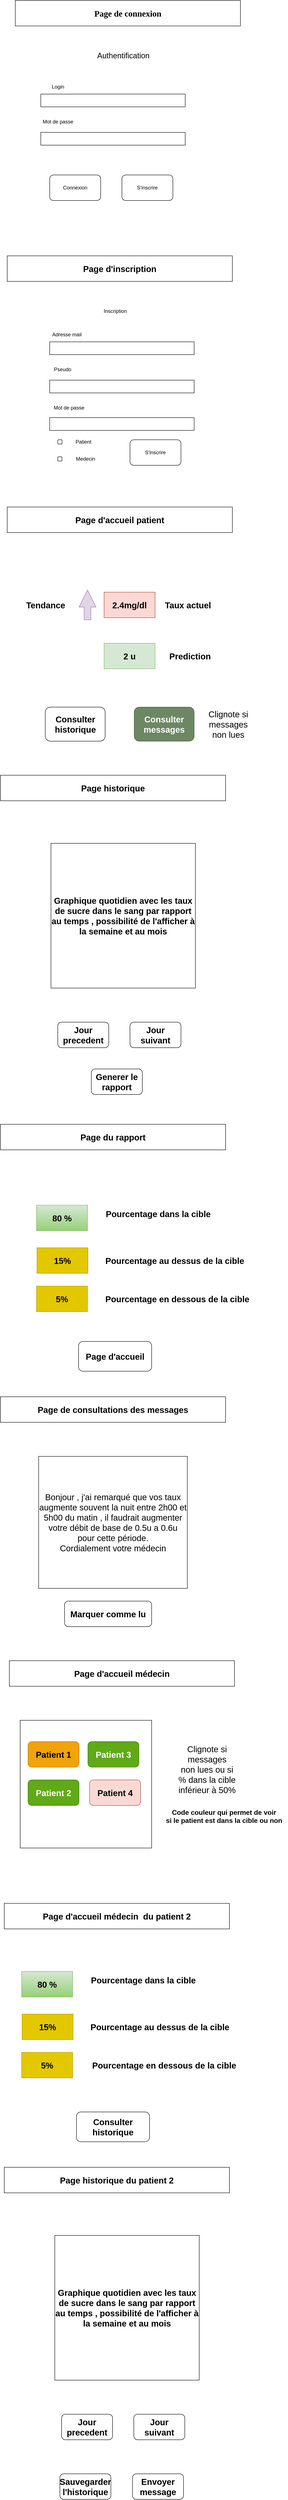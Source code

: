 <mxfile version="22.1.3" type="github">
  <diagram name="Page-1" id="kPUvN9GjsmARtYSSQU7i">
    <mxGraphModel dx="2049" dy="1106" grid="1" gridSize="10" guides="1" tooltips="1" connect="1" arrows="1" fold="1" page="1" pageScale="1" pageWidth="827" pageHeight="8600" math="0" shadow="0">
      <root>
        <mxCell id="0" />
        <mxCell id="1" parent="0" />
        <mxCell id="C6v-fsJboWqxhK3RXxR4-1" value="&lt;font style=&quot;font-size: 20px;&quot; face=&quot;Times New Roman&quot;&gt;&lt;b&gt;Page de connexion &lt;br&gt;&lt;/b&gt;&lt;/font&gt;" style="rounded=0;whiteSpace=wrap;html=1;" vertex="1" parent="1">
          <mxGeometry x="149" y="250" width="530" height="60" as="geometry" />
        </mxCell>
        <mxCell id="C6v-fsJboWqxhK3RXxR4-2" value="&lt;font style=&quot;font-size: 18px;&quot;&gt;Authentification&lt;/font&gt;" style="text;html=1;align=center;verticalAlign=middle;resizable=0;points=[];autosize=1;strokeColor=none;fillColor=none;" vertex="1" parent="1">
          <mxGeometry x="328" y="360" width="150" height="40" as="geometry" />
        </mxCell>
        <mxCell id="C6v-fsJboWqxhK3RXxR4-4" value="Login" style="text;html=1;align=center;verticalAlign=middle;resizable=0;points=[];autosize=1;strokeColor=none;fillColor=none;" vertex="1" parent="1">
          <mxGeometry x="224" y="438" width="50" height="30" as="geometry" />
        </mxCell>
        <mxCell id="C6v-fsJboWqxhK3RXxR4-5" value="Mot de passe" style="text;html=1;align=center;verticalAlign=middle;resizable=0;points=[];autosize=1;strokeColor=none;fillColor=none;" vertex="1" parent="1">
          <mxGeometry x="199" y="520" width="100" height="30" as="geometry" />
        </mxCell>
        <mxCell id="C6v-fsJboWqxhK3RXxR4-6" value="" style="rounded=0;whiteSpace=wrap;html=1;" vertex="1" parent="1">
          <mxGeometry x="209" y="470" width="340" height="30" as="geometry" />
        </mxCell>
        <mxCell id="C6v-fsJboWqxhK3RXxR4-7" value="" style="rounded=0;whiteSpace=wrap;html=1;" vertex="1" parent="1">
          <mxGeometry x="209" y="560" width="340" height="30" as="geometry" />
        </mxCell>
        <mxCell id="C6v-fsJboWqxhK3RXxR4-8" value="Connexion" style="rounded=1;whiteSpace=wrap;html=1;" vertex="1" parent="1">
          <mxGeometry x="230" y="660" width="120" height="60" as="geometry" />
        </mxCell>
        <mxCell id="C6v-fsJboWqxhK3RXxR4-9" value="S&#39;inscrire" style="rounded=1;whiteSpace=wrap;html=1;" vertex="1" parent="1">
          <mxGeometry x="400" y="660" width="120" height="60" as="geometry" />
        </mxCell>
        <mxCell id="C6v-fsJboWqxhK3RXxR4-10" value="&lt;font style=&quot;font-size: 20px;&quot;&gt;&lt;b&gt;Page d&#39;inscription&lt;/b&gt;&lt;br&gt;&lt;/font&gt;" style="rounded=0;whiteSpace=wrap;html=1;" vertex="1" parent="1">
          <mxGeometry x="130" y="850" width="530" height="60" as="geometry" />
        </mxCell>
        <mxCell id="C6v-fsJboWqxhK3RXxR4-11" value="Inscription" style="text;html=1;align=center;verticalAlign=middle;resizable=0;points=[];autosize=1;strokeColor=none;fillColor=none;" vertex="1" parent="1">
          <mxGeometry x="344" y="965" width="80" height="30" as="geometry" />
        </mxCell>
        <mxCell id="C6v-fsJboWqxhK3RXxR4-12" value="Adresse mail" style="text;html=1;align=center;verticalAlign=middle;resizable=0;points=[];autosize=1;strokeColor=none;fillColor=none;" vertex="1" parent="1">
          <mxGeometry x="220" y="1020" width="100" height="30" as="geometry" />
        </mxCell>
        <mxCell id="C6v-fsJboWqxhK3RXxR4-13" value="Pseudo" style="text;html=1;align=center;verticalAlign=middle;resizable=0;points=[];autosize=1;strokeColor=none;fillColor=none;" vertex="1" parent="1">
          <mxGeometry x="225" y="1102" width="70" height="30" as="geometry" />
        </mxCell>
        <mxCell id="C6v-fsJboWqxhK3RXxR4-14" value="" style="rounded=0;whiteSpace=wrap;html=1;" vertex="1" parent="1">
          <mxGeometry x="230" y="1052" width="340" height="30" as="geometry" />
        </mxCell>
        <mxCell id="C6v-fsJboWqxhK3RXxR4-15" value="" style="rounded=0;whiteSpace=wrap;html=1;" vertex="1" parent="1">
          <mxGeometry x="230" y="1142" width="340" height="30" as="geometry" />
        </mxCell>
        <mxCell id="C6v-fsJboWqxhK3RXxR4-17" value="S&#39;inscrire" style="rounded=1;whiteSpace=wrap;html=1;" vertex="1" parent="1">
          <mxGeometry x="419" y="1282" width="120" height="60" as="geometry" />
        </mxCell>
        <mxCell id="C6v-fsJboWqxhK3RXxR4-18" value="Patient" style="text;html=1;align=center;verticalAlign=middle;resizable=0;points=[];autosize=1;strokeColor=none;fillColor=none;" vertex="1" parent="1">
          <mxGeometry x="279" y="1272" width="60" height="30" as="geometry" />
        </mxCell>
        <mxCell id="C6v-fsJboWqxhK3RXxR4-19" value="Medecin" style="text;html=1;align=center;verticalAlign=middle;resizable=0;points=[];autosize=1;strokeColor=none;fillColor=none;" vertex="1" parent="1">
          <mxGeometry x="279" y="1312" width="70" height="30" as="geometry" />
        </mxCell>
        <mxCell id="C6v-fsJboWqxhK3RXxR4-20" value="" style="rounded=1;whiteSpace=wrap;html=1;" vertex="1" parent="1">
          <mxGeometry x="249" y="1282" width="10" height="10" as="geometry" />
        </mxCell>
        <mxCell id="C6v-fsJboWqxhK3RXxR4-23" value="" style="rounded=1;whiteSpace=wrap;html=1;" vertex="1" parent="1">
          <mxGeometry x="249" y="1322" width="10" height="10" as="geometry" />
        </mxCell>
        <mxCell id="C6v-fsJboWqxhK3RXxR4-24" value="Mot de passe" style="text;html=1;align=center;verticalAlign=middle;resizable=0;points=[];autosize=1;strokeColor=none;fillColor=none;" vertex="1" parent="1">
          <mxGeometry x="225" y="1192" width="100" height="30" as="geometry" />
        </mxCell>
        <mxCell id="C6v-fsJboWqxhK3RXxR4-25" value="" style="rounded=0;whiteSpace=wrap;html=1;" vertex="1" parent="1">
          <mxGeometry x="230" y="1230" width="340" height="30" as="geometry" />
        </mxCell>
        <mxCell id="C6v-fsJboWqxhK3RXxR4-26" value="&lt;font style=&quot;font-size: 20px;&quot;&gt;&lt;b&gt;Page d&#39;accueil patient &lt;/b&gt;&lt;br&gt;&lt;/font&gt;" style="rounded=0;whiteSpace=wrap;html=1;" vertex="1" parent="1">
          <mxGeometry x="130" y="1440" width="530" height="60" as="geometry" />
        </mxCell>
        <mxCell id="C6v-fsJboWqxhK3RXxR4-28" value="&lt;font size=&quot;1&quot;&gt;&lt;b style=&quot;font-size: 20px;&quot;&gt;2.4mg/dl&lt;/b&gt;&lt;/font&gt;" style="whiteSpace=wrap;html=1;fillColor=#fad9d5;strokeColor=#ae4132;" vertex="1" parent="1">
          <mxGeometry x="358" y="1640" width="120" height="60" as="geometry" />
        </mxCell>
        <mxCell id="C6v-fsJboWqxhK3RXxR4-29" value="&lt;div style=&quot;font-size: 13px;&quot;&gt;&lt;font style=&quot;font-size: 20px;&quot;&gt;&lt;b&gt;Taux actuel&lt;/b&gt;&lt;/font&gt;&lt;/div&gt;" style="text;html=1;align=center;verticalAlign=middle;resizable=0;points=[];autosize=1;strokeColor=none;fillColor=none;" vertex="1" parent="1">
          <mxGeometry x="490" y="1650" width="130" height="40" as="geometry" />
        </mxCell>
        <mxCell id="C6v-fsJboWqxhK3RXxR4-33" value="" style="html=1;shadow=0;dashed=0;align=center;verticalAlign=middle;shape=mxgraph.arrows2.arrow;dy=0.6;dx=40;direction=north;notch=0;fillColor=#e1d5e7;strokeColor=#9673a6;" vertex="1" parent="1">
          <mxGeometry x="299" y="1635" width="40" height="70" as="geometry" />
        </mxCell>
        <mxCell id="C6v-fsJboWqxhK3RXxR4-37" value="&lt;font style=&quot;font-size: 20px;&quot;&gt;&lt;b&gt;Tendance&lt;/b&gt;&lt;/font&gt;" style="text;html=1;align=center;verticalAlign=middle;resizable=0;points=[];autosize=1;strokeColor=none;fillColor=none;" vertex="1" parent="1">
          <mxGeometry x="160" y="1650" width="120" height="40" as="geometry" />
        </mxCell>
        <mxCell id="C6v-fsJboWqxhK3RXxR4-38" value="&lt;font style=&quot;font-size: 20px;&quot;&gt;&lt;b&gt;2 u&lt;br&gt;&lt;/b&gt;&lt;/font&gt;" style="whiteSpace=wrap;html=1;fillColor=#d5e8d4;strokeColor=#82b366;" vertex="1" parent="1">
          <mxGeometry x="358" y="1760" width="120" height="60" as="geometry" />
        </mxCell>
        <mxCell id="C6v-fsJboWqxhK3RXxR4-39" value="&lt;font style=&quot;font-size: 20px;&quot;&gt;&lt;b&gt;Prediction &lt;br&gt;&lt;/b&gt;&lt;/font&gt;" style="text;html=1;align=center;verticalAlign=middle;resizable=0;points=[];autosize=1;strokeColor=none;fillColor=none;" vertex="1" parent="1">
          <mxGeometry x="500" y="1770" width="120" height="40" as="geometry" />
        </mxCell>
        <mxCell id="C6v-fsJboWqxhK3RXxR4-40" value="&lt;font style=&quot;font-size: 20px;&quot;&gt;&lt;b&gt;Consulter historique&lt;/b&gt;&lt;/font&gt;" style="rounded=1;whiteSpace=wrap;html=1;" vertex="1" parent="1">
          <mxGeometry x="219.5" y="1910" width="141" height="80" as="geometry" />
        </mxCell>
        <mxCell id="C6v-fsJboWqxhK3RXxR4-41" value="&lt;font style=&quot;font-size: 20px;&quot;&gt;&lt;b&gt;Page historique&lt;br&gt;&lt;/b&gt;&lt;/font&gt;" style="rounded=0;whiteSpace=wrap;html=1;" vertex="1" parent="1">
          <mxGeometry x="114" y="2070" width="530" height="60" as="geometry" />
        </mxCell>
        <mxCell id="C6v-fsJboWqxhK3RXxR4-42" value="&lt;font style=&quot;font-size: 20px;&quot;&gt;&lt;b&gt;Graphique quotidien avec les taux de sucre dans le sang par rapport au temps , possibilité de l&#39;afficher à la semaine et au mois&lt;br&gt;&lt;/b&gt;&lt;/font&gt;" style="whiteSpace=wrap;html=1;aspect=fixed;" vertex="1" parent="1">
          <mxGeometry x="233" y="2230" width="340" height="340" as="geometry" />
        </mxCell>
        <mxCell id="C6v-fsJboWqxhK3RXxR4-43" value="&lt;font style=&quot;font-size: 20px;&quot;&gt;&lt;b&gt;Jour precedent&lt;/b&gt;&lt;/font&gt;" style="rounded=1;whiteSpace=wrap;html=1;" vertex="1" parent="1">
          <mxGeometry x="249" y="2650" width="120" height="60" as="geometry" />
        </mxCell>
        <mxCell id="C6v-fsJboWqxhK3RXxR4-44" value="&lt;font style=&quot;font-size: 20px;&quot;&gt;&lt;b&gt;Jour suivant &lt;/b&gt;&lt;/font&gt;" style="rounded=1;whiteSpace=wrap;html=1;" vertex="1" parent="1">
          <mxGeometry x="419" y="2650" width="120" height="60" as="geometry" />
        </mxCell>
        <mxCell id="C6v-fsJboWqxhK3RXxR4-46" value="&lt;font style=&quot;font-size: 20px;&quot;&gt;&lt;b&gt;Generer le rapport &lt;/b&gt;&lt;/font&gt;" style="rounded=1;whiteSpace=wrap;html=1;" vertex="1" parent="1">
          <mxGeometry x="328" y="2760" width="120" height="60" as="geometry" />
        </mxCell>
        <mxCell id="C6v-fsJboWqxhK3RXxR4-48" value="&lt;font style=&quot;font-size: 20px;&quot;&gt;&lt;b&gt;Page du rapport&lt;br&gt;&lt;/b&gt;&lt;/font&gt;" style="rounded=0;whiteSpace=wrap;html=1;" vertex="1" parent="1">
          <mxGeometry x="114" y="2890" width="530" height="60" as="geometry" />
        </mxCell>
        <mxCell id="C6v-fsJboWqxhK3RXxR4-49" value="&lt;font style=&quot;font-size: 20px;&quot;&gt;&lt;b&gt;80 % &lt;/b&gt;&lt;/font&gt;" style="rounded=0;whiteSpace=wrap;html=1;fillColor=#d5e8d4;strokeColor=#82b366;gradientColor=#97d077;" vertex="1" parent="1">
          <mxGeometry x="199" y="3080" width="120" height="60" as="geometry" />
        </mxCell>
        <mxCell id="C6v-fsJboWqxhK3RXxR4-50" value="&lt;font style=&quot;font-size: 20px;&quot;&gt;&lt;b&gt;Pourcentage dans la cible&lt;/b&gt;&lt;/font&gt;" style="text;html=1;align=center;verticalAlign=middle;resizable=0;points=[];autosize=1;strokeColor=none;fillColor=none;" vertex="1" parent="1">
          <mxGeometry x="350" y="3080" width="270" height="40" as="geometry" />
        </mxCell>
        <mxCell id="C6v-fsJboWqxhK3RXxR4-51" value="&lt;font style=&quot;font-size: 20px;&quot;&gt;&lt;b&gt;5% &lt;/b&gt;&lt;/font&gt;" style="rounded=0;whiteSpace=wrap;html=1;fillColor=#e3c800;fontColor=#000000;strokeColor=#B09500;" vertex="1" parent="1">
          <mxGeometry x="199" y="3270" width="120" height="60" as="geometry" />
        </mxCell>
        <mxCell id="C6v-fsJboWqxhK3RXxR4-52" value="&lt;font style=&quot;font-size: 20px;&quot;&gt;&lt;b&gt;15% &lt;/b&gt;&lt;/font&gt;" style="rounded=0;whiteSpace=wrap;html=1;fillColor=#e3c800;fontColor=#000000;strokeColor=#B09500;" vertex="1" parent="1">
          <mxGeometry x="200" y="3180" width="120" height="60" as="geometry" />
        </mxCell>
        <mxCell id="C6v-fsJboWqxhK3RXxR4-53" value="&lt;font style=&quot;font-size: 20px;&quot;&gt;&lt;b&gt;Pourcentage au dessus de la cible &lt;br&gt;&lt;/b&gt;&lt;/font&gt;" style="text;html=1;align=center;verticalAlign=middle;resizable=0;points=[];autosize=1;strokeColor=none;fillColor=none;" vertex="1" parent="1">
          <mxGeometry x="349" y="3190" width="350" height="40" as="geometry" />
        </mxCell>
        <mxCell id="C6v-fsJboWqxhK3RXxR4-54" value="&lt;font style=&quot;font-size: 20px;&quot;&gt;&lt;b&gt;Pourcentage en dessous de la cible&lt;/b&gt;&lt;/font&gt;" style="text;html=1;align=center;verticalAlign=middle;resizable=0;points=[];autosize=1;strokeColor=none;fillColor=none;" vertex="1" parent="1">
          <mxGeometry x="350" y="3280" width="360" height="40" as="geometry" />
        </mxCell>
        <mxCell id="C6v-fsJboWqxhK3RXxR4-56" value="&lt;font style=&quot;font-size: 20px;&quot;&gt;&lt;b&gt;Page d&#39;accueil&lt;/b&gt;&lt;/font&gt;" style="rounded=1;whiteSpace=wrap;html=1;" vertex="1" parent="1">
          <mxGeometry x="298" y="3400" width="172" height="70" as="geometry" />
        </mxCell>
        <mxCell id="C6v-fsJboWqxhK3RXxR4-57" value="&lt;font style=&quot;font-size: 20px;&quot;&gt;&lt;b&gt;Consulter messages&lt;br&gt;&lt;/b&gt;&lt;/font&gt;" style="rounded=1;whiteSpace=wrap;html=1;fillColor=#6d8764;fontColor=#ffffff;strokeColor=#3A5431;" vertex="1" parent="1">
          <mxGeometry x="429" y="1910" width="141" height="80" as="geometry" />
        </mxCell>
        <mxCell id="C6v-fsJboWqxhK3RXxR4-58" value="&lt;font style=&quot;font-size: 20px;&quot;&gt;Clignote si &lt;br&gt;messages &lt;br&gt;non lues&lt;/font&gt;" style="text;html=1;align=center;verticalAlign=middle;resizable=0;points=[];autosize=1;strokeColor=none;fillColor=none;" vertex="1" parent="1">
          <mxGeometry x="590" y="1905" width="120" height="90" as="geometry" />
        </mxCell>
        <mxCell id="C6v-fsJboWqxhK3RXxR4-59" value="&lt;font style=&quot;font-size: 20px;&quot;&gt;&lt;b&gt;Page de consultations des messages&lt;br&gt;&lt;/b&gt;&lt;/font&gt;" style="rounded=0;whiteSpace=wrap;html=1;" vertex="1" parent="1">
          <mxGeometry x="114" y="3530" width="530" height="60" as="geometry" />
        </mxCell>
        <mxCell id="C6v-fsJboWqxhK3RXxR4-60" value="&lt;font style=&quot;font-size: 20px;&quot;&gt;Bonjour , j&#39;ai remarqué que vos taux augmente souvent la nuit entre 2h00 et 5h00 du matin , il faudrait augmenter votre débit de base de 0.5u a 0.6u pour cette période. &lt;br&gt;Cordialement votre médecin &lt;/font&gt;" style="rounded=0;whiteSpace=wrap;html=1;" vertex="1" parent="1">
          <mxGeometry x="204" y="3670" width="350" height="310" as="geometry" />
        </mxCell>
        <mxCell id="C6v-fsJboWqxhK3RXxR4-65" style="edgeStyle=orthogonalEdgeStyle;rounded=0;orthogonalLoop=1;jettySize=auto;html=1;exitX=0.5;exitY=1;exitDx=0;exitDy=0;" edge="1" parent="1">
          <mxGeometry relative="1" as="geometry">
            <mxPoint x="374" y="3950" as="sourcePoint" />
            <mxPoint x="374" y="3950" as="targetPoint" />
          </mxGeometry>
        </mxCell>
        <mxCell id="C6v-fsJboWqxhK3RXxR4-66" value="&lt;font style=&quot;font-size: 20px;&quot;&gt;&lt;b&gt;Marquer comme lu &lt;/b&gt;&lt;/font&gt;" style="rounded=1;whiteSpace=wrap;html=1;" vertex="1" parent="1">
          <mxGeometry x="265" y="4010" width="205" height="60" as="geometry" />
        </mxCell>
        <mxCell id="C6v-fsJboWqxhK3RXxR4-68" value="&lt;font style=&quot;font-size: 20px;&quot;&gt;&lt;b&gt;Page d&#39;accueil médecin &lt;/b&gt;&lt;br&gt;&lt;/font&gt;" style="rounded=0;whiteSpace=wrap;html=1;" vertex="1" parent="1">
          <mxGeometry x="135" y="4150" width="530" height="60" as="geometry" />
        </mxCell>
        <mxCell id="C6v-fsJboWqxhK3RXxR4-69" value="" style="rounded=0;whiteSpace=wrap;html=1;" vertex="1" parent="1">
          <mxGeometry x="160.5" y="4290" width="309.5" height="300" as="geometry" />
        </mxCell>
        <mxCell id="C6v-fsJboWqxhK3RXxR4-70" value="&lt;font style=&quot;font-size: 20px;&quot;&gt;&lt;b&gt;Patient 1&lt;/b&gt;&lt;/font&gt;" style="rounded=1;whiteSpace=wrap;html=1;fillColor=#f0a30a;fontColor=#000000;strokeColor=#BD7000;" vertex="1" parent="1">
          <mxGeometry x="179" y="4340" width="120" height="60" as="geometry" />
        </mxCell>
        <mxCell id="C6v-fsJboWqxhK3RXxR4-71" value="&lt;font style=&quot;font-size: 20px;&quot;&gt;&lt;b&gt;Patient 2&lt;br&gt;&lt;/b&gt;&lt;/font&gt;" style="rounded=1;whiteSpace=wrap;html=1;fillColor=#60a917;fontColor=#ffffff;strokeColor=#2D7600;" vertex="1" parent="1">
          <mxGeometry x="179" y="4430" width="120" height="60" as="geometry" />
        </mxCell>
        <mxCell id="C6v-fsJboWqxhK3RXxR4-72" value="&lt;b&gt;&lt;font style=&quot;font-size: 20px;&quot;&gt;Patient 3&lt;br&gt;&lt;/font&gt;&lt;/b&gt;" style="rounded=1;whiteSpace=wrap;html=1;fillColor=#60a917;fontColor=#ffffff;strokeColor=#2D7600;" vertex="1" parent="1">
          <mxGeometry x="320" y="4340" width="120" height="60" as="geometry" />
        </mxCell>
        <mxCell id="C6v-fsJboWqxhK3RXxR4-73" value="&lt;font style=&quot;font-size: 20px;&quot;&gt;&lt;b&gt;Patient 4&lt;/b&gt;&lt;/font&gt;" style="rounded=1;whiteSpace=wrap;html=1;fillColor=#fad9d5;strokeColor=#ae4132;" vertex="1" parent="1">
          <mxGeometry x="324" y="4430" width="120" height="60" as="geometry" />
        </mxCell>
        <mxCell id="C6v-fsJboWqxhK3RXxR4-74" value="&lt;font style=&quot;font-size: 20px;&quot;&gt;Clignote si &lt;br&gt;messages &lt;br&gt;non lues ou si&lt;br&gt; % dans la cible &lt;br&gt;inférieur à 50%&lt;br&gt;&lt;/font&gt;" style="text;html=1;align=center;verticalAlign=middle;resizable=0;points=[];autosize=1;strokeColor=none;fillColor=none;" vertex="1" parent="1">
          <mxGeometry x="520" y="4340" width="160" height="130" as="geometry" />
        </mxCell>
        <mxCell id="C6v-fsJboWqxhK3RXxR4-75" value="&lt;b&gt;&lt;font style=&quot;font-size: 16px;&quot;&gt;Code couleur qui permet de voir &lt;br&gt;&lt;/font&gt;&lt;/b&gt;&lt;div style=&quot;font-size: 16px;&quot;&gt;&lt;b&gt;&lt;font style=&quot;font-size: 16px;&quot;&gt;si le patient est dans la cible ou non&lt;/font&gt;&lt;/b&gt;&lt;/div&gt;&lt;div style=&quot;font-size: 16px;&quot;&gt;&lt;b&gt;&lt;font style=&quot;font-size: 16px;&quot;&gt;&lt;br&gt;&lt;/font&gt;&lt;/b&gt;&lt;/div&gt;" style="text;html=1;align=center;verticalAlign=middle;resizable=0;points=[];autosize=1;strokeColor=none;fillColor=none;" vertex="1" parent="1">
          <mxGeometry x="490" y="4490" width="300" height="70" as="geometry" />
        </mxCell>
        <mxCell id="C6v-fsJboWqxhK3RXxR4-76" value="&lt;font style=&quot;font-size: 20px;&quot;&gt;&lt;b&gt;Page d&#39;accueil médecin&amp;nbsp; du patient 2&lt;/b&gt;&lt;br&gt;&lt;/font&gt;" style="rounded=0;whiteSpace=wrap;html=1;" vertex="1" parent="1">
          <mxGeometry x="123" y="4720" width="530" height="60" as="geometry" />
        </mxCell>
        <mxCell id="C6v-fsJboWqxhK3RXxR4-77" value="&lt;font style=&quot;font-size: 20px;&quot;&gt;&lt;b&gt;80 % &lt;/b&gt;&lt;/font&gt;" style="rounded=0;whiteSpace=wrap;html=1;fillColor=#d5e8d4;strokeColor=#82b366;gradientColor=#97d077;" vertex="1" parent="1">
          <mxGeometry x="164" y="4880" width="120" height="60" as="geometry" />
        </mxCell>
        <mxCell id="C6v-fsJboWqxhK3RXxR4-78" value="&lt;font style=&quot;font-size: 20px;&quot;&gt;&lt;b&gt;Pourcentage dans la cible&lt;/b&gt;&lt;/font&gt;" style="text;html=1;align=center;verticalAlign=middle;resizable=0;points=[];autosize=1;strokeColor=none;fillColor=none;" vertex="1" parent="1">
          <mxGeometry x="315" y="4880" width="270" height="40" as="geometry" />
        </mxCell>
        <mxCell id="C6v-fsJboWqxhK3RXxR4-79" value="&lt;font style=&quot;font-size: 20px;&quot;&gt;&lt;b&gt;5% &lt;/b&gt;&lt;/font&gt;" style="rounded=0;whiteSpace=wrap;html=1;fillColor=#e3c800;fontColor=#000000;strokeColor=#B09500;" vertex="1" parent="1">
          <mxGeometry x="164" y="5070" width="120" height="60" as="geometry" />
        </mxCell>
        <mxCell id="C6v-fsJboWqxhK3RXxR4-80" value="&lt;font style=&quot;font-size: 20px;&quot;&gt;&lt;b&gt;15% &lt;/b&gt;&lt;/font&gt;" style="rounded=0;whiteSpace=wrap;html=1;fillColor=#e3c800;fontColor=#000000;strokeColor=#B09500;" vertex="1" parent="1">
          <mxGeometry x="165" y="4980" width="120" height="60" as="geometry" />
        </mxCell>
        <mxCell id="C6v-fsJboWqxhK3RXxR4-81" value="&lt;font style=&quot;font-size: 20px;&quot;&gt;&lt;b&gt;Pourcentage au dessus de la cible &lt;br&gt;&lt;/b&gt;&lt;/font&gt;" style="text;html=1;align=center;verticalAlign=middle;resizable=0;points=[];autosize=1;strokeColor=none;fillColor=none;" vertex="1" parent="1">
          <mxGeometry x="314" y="4990" width="350" height="40" as="geometry" />
        </mxCell>
        <mxCell id="C6v-fsJboWqxhK3RXxR4-82" value="&lt;font style=&quot;font-size: 20px;&quot;&gt;&lt;b&gt;Consulter historique&lt;br&gt;&lt;/b&gt;&lt;/font&gt;" style="rounded=1;whiteSpace=wrap;html=1;" vertex="1" parent="1">
          <mxGeometry x="293" y="5210" width="172" height="70" as="geometry" />
        </mxCell>
        <mxCell id="C6v-fsJboWqxhK3RXxR4-83" value="&lt;font style=&quot;font-size: 20px;&quot;&gt;&lt;b&gt;Pourcentage en dessous de la cible&lt;/b&gt;&lt;/font&gt;" style="text;html=1;align=center;verticalAlign=middle;resizable=0;points=[];autosize=1;strokeColor=none;fillColor=none;" vertex="1" parent="1">
          <mxGeometry x="319" y="5080" width="360" height="40" as="geometry" />
        </mxCell>
        <mxCell id="C6v-fsJboWqxhK3RXxR4-84" value="&lt;font style=&quot;font-size: 20px;&quot;&gt;&lt;b&gt;Page historique du patient 2 &lt;br&gt;&lt;/b&gt;&lt;/font&gt;" style="rounded=0;whiteSpace=wrap;html=1;" vertex="1" parent="1">
          <mxGeometry x="123" y="5340" width="530" height="60" as="geometry" />
        </mxCell>
        <mxCell id="C6v-fsJboWqxhK3RXxR4-85" value="&lt;font style=&quot;font-size: 20px;&quot;&gt;&lt;b&gt;Graphique quotidien avec les taux de sucre dans le sang par rapport au temps , possibilité de l&#39;afficher à la semaine et au mois&lt;br&gt;&lt;/b&gt;&lt;/font&gt;" style="whiteSpace=wrap;html=1;aspect=fixed;" vertex="1" parent="1">
          <mxGeometry x="242" y="5500" width="340" height="340" as="geometry" />
        </mxCell>
        <mxCell id="C6v-fsJboWqxhK3RXxR4-86" value="&lt;font style=&quot;font-size: 20px;&quot;&gt;&lt;b&gt;Jour precedent&lt;/b&gt;&lt;/font&gt;" style="rounded=1;whiteSpace=wrap;html=1;" vertex="1" parent="1">
          <mxGeometry x="258" y="5920" width="120" height="60" as="geometry" />
        </mxCell>
        <mxCell id="C6v-fsJboWqxhK3RXxR4-87" value="&lt;font style=&quot;font-size: 20px;&quot;&gt;&lt;b&gt;Jour suivant &lt;/b&gt;&lt;/font&gt;" style="rounded=1;whiteSpace=wrap;html=1;" vertex="1" parent="1">
          <mxGeometry x="428" y="5920" width="120" height="60" as="geometry" />
        </mxCell>
        <mxCell id="C6v-fsJboWqxhK3RXxR4-88" value="&lt;font style=&quot;font-size: 20px;&quot;&gt;&lt;b&gt;Sauvegarder l&#39;historique&lt;br&gt;&lt;/b&gt;&lt;/font&gt;" style="rounded=1;whiteSpace=wrap;html=1;" vertex="1" parent="1">
          <mxGeometry x="254" y="6060" width="120" height="60" as="geometry" />
        </mxCell>
        <mxCell id="C6v-fsJboWqxhK3RXxR4-90" value="&lt;font style=&quot;font-size: 20px;&quot;&gt;&lt;b&gt;Envoyer message&lt;br&gt;&lt;/b&gt;&lt;/font&gt;" style="rounded=1;whiteSpace=wrap;html=1;" vertex="1" parent="1">
          <mxGeometry x="425" y="6060" width="120" height="60" as="geometry" />
        </mxCell>
      </root>
    </mxGraphModel>
  </diagram>
</mxfile>
